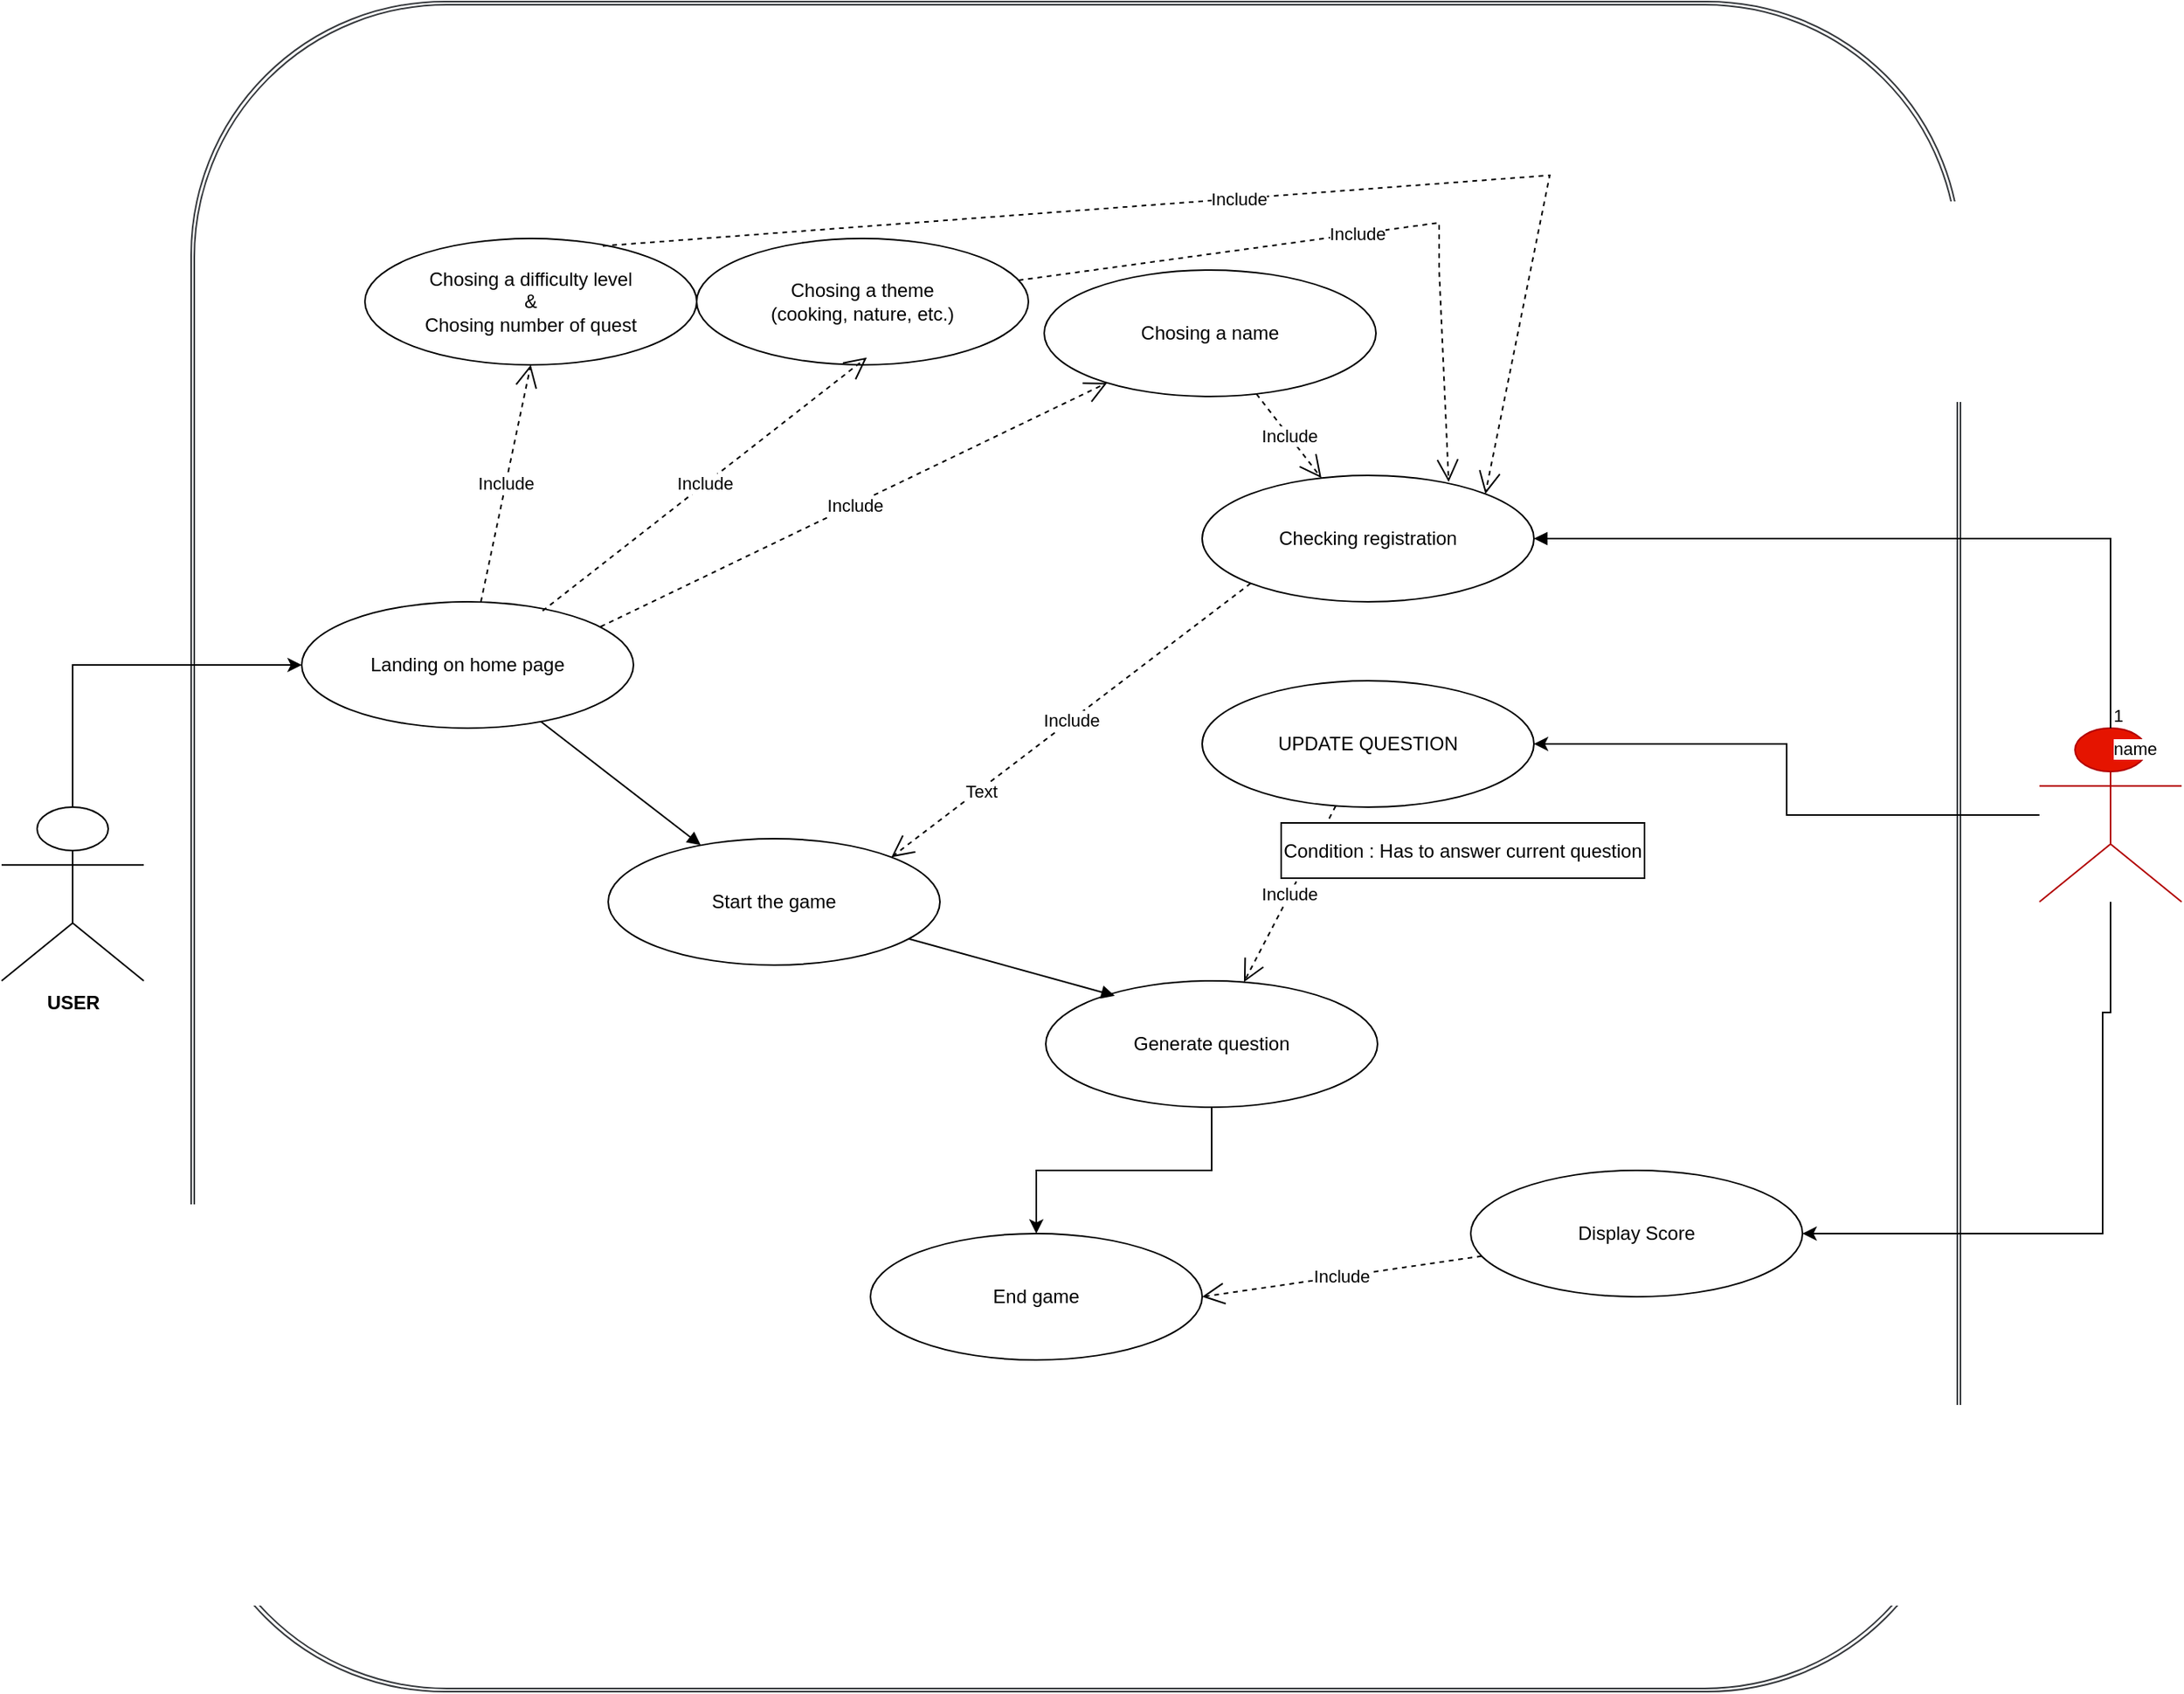 <mxfile>
    <diagram id="oTlmDm3OOI5hY_FjNa4U" name="Page-1">
        <mxGraphModel dx="1863" dy="2472" grid="1" gridSize="10" guides="1" tooltips="1" connect="1" arrows="1" fold="1" page="1" pageScale="1" pageWidth="827" pageHeight="1169" math="0" shadow="0">
            <root>
                <mxCell id="0"/>
                <mxCell id="1" parent="0"/>
                <mxCell id="T5ONzQQEl2_o84lyoLiL-1" value="" style="shape=ext;double=1;rounded=1;whiteSpace=wrap;html=1;fillColor=default;strokeColor=#36393d;" parent="1" vertex="1">
                    <mxGeometry x="150" y="-50" width="1120" height="1070" as="geometry"/>
                </mxCell>
                <mxCell id="T5ONzQQEl2_o84lyoLiL-34" style="edgeStyle=orthogonalEdgeStyle;rounded=0;orthogonalLoop=1;jettySize=auto;html=1;" parent="1" source="T5ONzQQEl2_o84lyoLiL-2" target="T5ONzQQEl2_o84lyoLiL-35" edge="1">
                    <mxGeometry relative="1" as="geometry">
                        <mxPoint x="1380" y="550" as="targetPoint"/>
                    </mxGeometry>
                </mxCell>
                <mxCell id="T5ONzQQEl2_o84lyoLiL-44" style="edgeStyle=orthogonalEdgeStyle;rounded=0;orthogonalLoop=1;jettySize=auto;html=1;entryX=1;entryY=0.5;entryDx=0;entryDy=0;" parent="1" source="T5ONzQQEl2_o84lyoLiL-2" target="T5ONzQQEl2_o84lyoLiL-43" edge="1">
                    <mxGeometry relative="1" as="geometry">
                        <Array as="points">
                            <mxPoint x="1365" y="590"/>
                            <mxPoint x="1360" y="590"/>
                            <mxPoint x="1360" y="730"/>
                        </Array>
                    </mxGeometry>
                </mxCell>
                <mxCell id="T5ONzQQEl2_o84lyoLiL-2" value="WEB-SERVER" style="shape=umlActor;verticalLabelPosition=bottom;verticalAlign=top;html=1;outlineConnect=0;fontStyle=1;fillColor=#e51400;fontColor=#ffffff;strokeColor=#B20000;" parent="1" vertex="1">
                    <mxGeometry x="1320" y="410" width="90" height="110" as="geometry"/>
                </mxCell>
                <mxCell id="T5ONzQQEl2_o84lyoLiL-45" style="edgeStyle=orthogonalEdgeStyle;rounded=0;orthogonalLoop=1;jettySize=auto;html=1;" parent="1" source="T5ONzQQEl2_o84lyoLiL-4" target="T5ONzQQEl2_o84lyoLiL-5" edge="1">
                    <mxGeometry relative="1" as="geometry">
                        <Array as="points">
                            <mxPoint x="75" y="370"/>
                        </Array>
                    </mxGeometry>
                </mxCell>
                <mxCell id="T5ONzQQEl2_o84lyoLiL-4" value="USER" style="shape=umlActor;verticalLabelPosition=bottom;verticalAlign=top;html=1;outlineConnect=0;fontStyle=1;" parent="1" vertex="1">
                    <mxGeometry x="30" y="460" width="90" height="110" as="geometry"/>
                </mxCell>
                <mxCell id="T5ONzQQEl2_o84lyoLiL-5" value="Landing on home page" style="ellipse;whiteSpace=wrap;html=1;" parent="1" vertex="1">
                    <mxGeometry x="220" y="330" width="210" height="80" as="geometry"/>
                </mxCell>
                <mxCell id="T5ONzQQEl2_o84lyoLiL-6" value="Chosing a difficulty level&lt;br&gt;&amp;amp;&lt;br&gt;Chosing number of quest" style="ellipse;whiteSpace=wrap;html=1;" parent="1" vertex="1">
                    <mxGeometry x="260" y="100" width="210" height="80" as="geometry"/>
                </mxCell>
                <mxCell id="T5ONzQQEl2_o84lyoLiL-48" style="edgeStyle=orthogonalEdgeStyle;rounded=0;orthogonalLoop=1;jettySize=auto;html=1;entryX=0.5;entryY=0;entryDx=0;entryDy=0;" parent="1" source="T5ONzQQEl2_o84lyoLiL-7" target="T5ONzQQEl2_o84lyoLiL-47" edge="1">
                    <mxGeometry relative="1" as="geometry"/>
                </mxCell>
                <mxCell id="T5ONzQQEl2_o84lyoLiL-7" value="Generate question" style="ellipse;whiteSpace=wrap;html=1;" parent="1" vertex="1">
                    <mxGeometry x="691" y="570" width="210" height="80" as="geometry"/>
                </mxCell>
                <mxCell id="T5ONzQQEl2_o84lyoLiL-8" value="Checking registration" style="ellipse;whiteSpace=wrap;html=1;" parent="1" vertex="1">
                    <mxGeometry x="790" y="250" width="210" height="80" as="geometry"/>
                </mxCell>
                <mxCell id="T5ONzQQEl2_o84lyoLiL-9" value="Start the game" style="ellipse;whiteSpace=wrap;html=1;" parent="1" vertex="1">
                    <mxGeometry x="414" y="480" width="210" height="80" as="geometry"/>
                </mxCell>
                <mxCell id="T5ONzQQEl2_o84lyoLiL-13" value="Include" style="endArrow=open;endSize=12;dashed=1;html=1;rounded=0;entryX=0.5;entryY=1;entryDx=0;entryDy=0;" parent="1" source="T5ONzQQEl2_o84lyoLiL-5" target="T5ONzQQEl2_o84lyoLiL-6" edge="1">
                    <mxGeometry width="160" relative="1" as="geometry">
                        <mxPoint x="510" y="380" as="sourcePoint"/>
                        <mxPoint x="670" y="380" as="targetPoint"/>
                    </mxGeometry>
                </mxCell>
                <mxCell id="T5ONzQQEl2_o84lyoLiL-14" value="Chosing a theme&lt;br&gt;(cooking, nature, etc.)" style="ellipse;whiteSpace=wrap;html=1;" parent="1" vertex="1">
                    <mxGeometry x="470" y="100" width="210" height="80" as="geometry"/>
                </mxCell>
                <mxCell id="T5ONzQQEl2_o84lyoLiL-16" value="Include" style="endArrow=open;endSize=12;dashed=1;html=1;rounded=0;exitX=0.726;exitY=0.072;exitDx=0;exitDy=0;exitPerimeter=0;" parent="1" source="T5ONzQQEl2_o84lyoLiL-5" edge="1">
                    <mxGeometry width="160" relative="1" as="geometry">
                        <mxPoint x="346.238" y="341.173" as="sourcePoint"/>
                        <mxPoint x="577.715" y="175.32" as="targetPoint"/>
                    </mxGeometry>
                </mxCell>
                <mxCell id="T5ONzQQEl2_o84lyoLiL-20" value="" style="html=1;verticalAlign=bottom;endArrow=block;rounded=0;" parent="1" source="T5ONzQQEl2_o84lyoLiL-5" target="T5ONzQQEl2_o84lyoLiL-9" edge="1">
                    <mxGeometry width="80" relative="1" as="geometry">
                        <mxPoint x="600" y="570" as="sourcePoint"/>
                        <mxPoint x="540" y="470" as="targetPoint"/>
                    </mxGeometry>
                </mxCell>
                <mxCell id="T5ONzQQEl2_o84lyoLiL-21" value="Include" style="endArrow=open;endSize=12;dashed=1;html=1;rounded=0;exitX=0.901;exitY=0.197;exitDx=0;exitDy=0;exitPerimeter=0;" parent="1" source="T5ONzQQEl2_o84lyoLiL-5" target="T5ONzQQEl2_o84lyoLiL-22" edge="1">
                    <mxGeometry width="160" relative="1" as="geometry">
                        <mxPoint x="364.238" y="361.173" as="sourcePoint"/>
                        <mxPoint x="654.826" y="221.362" as="targetPoint"/>
                    </mxGeometry>
                </mxCell>
                <mxCell id="T5ONzQQEl2_o84lyoLiL-22" value="Chosing a name" style="ellipse;whiteSpace=wrap;html=1;" parent="1" vertex="1">
                    <mxGeometry x="690" y="120" width="210" height="80" as="geometry"/>
                </mxCell>
                <mxCell id="T5ONzQQEl2_o84lyoLiL-23" value="name" style="endArrow=block;endFill=1;html=1;edgeStyle=orthogonalEdgeStyle;align=left;verticalAlign=top;rounded=0;" parent="1" source="T5ONzQQEl2_o84lyoLiL-2" target="T5ONzQQEl2_o84lyoLiL-8" edge="1">
                    <mxGeometry x="-1" relative="1" as="geometry">
                        <mxPoint x="580" y="410" as="sourcePoint"/>
                        <mxPoint x="740" y="410" as="targetPoint"/>
                        <Array as="points">
                            <mxPoint x="1365" y="290"/>
                        </Array>
                    </mxGeometry>
                </mxCell>
                <mxCell id="T5ONzQQEl2_o84lyoLiL-24" value="1" style="edgeLabel;resizable=0;html=1;align=left;verticalAlign=bottom;" parent="T5ONzQQEl2_o84lyoLiL-23" connectable="0" vertex="1">
                    <mxGeometry x="-1" relative="1" as="geometry"/>
                </mxCell>
                <mxCell id="T5ONzQQEl2_o84lyoLiL-25" value="Include" style="endArrow=open;endSize=12;dashed=1;html=1;rounded=0;" parent="1" source="T5ONzQQEl2_o84lyoLiL-22" target="T5ONzQQEl2_o84lyoLiL-8" edge="1">
                    <mxGeometry width="160" relative="1" as="geometry">
                        <mxPoint x="374.238" y="371.173" as="sourcePoint"/>
                        <mxPoint x="731.478" y="191.85" as="targetPoint"/>
                    </mxGeometry>
                </mxCell>
                <mxCell id="T5ONzQQEl2_o84lyoLiL-26" value="Include" style="endArrow=open;endSize=12;dashed=1;html=1;rounded=0;entryX=0.743;entryY=0.051;entryDx=0;entryDy=0;entryPerimeter=0;" parent="1" source="T5ONzQQEl2_o84lyoLiL-14" target="T5ONzQQEl2_o84lyoLiL-8" edge="1">
                    <mxGeometry width="160" relative="1" as="geometry">
                        <mxPoint x="384.238" y="381.173" as="sourcePoint"/>
                        <mxPoint x="741.478" y="201.85" as="targetPoint"/>
                        <Array as="points">
                            <mxPoint x="940" y="90"/>
                            <mxPoint x="940" y="120"/>
                        </Array>
                    </mxGeometry>
                </mxCell>
                <mxCell id="T5ONzQQEl2_o84lyoLiL-27" value="Include" style="endArrow=open;endSize=12;dashed=1;html=1;rounded=0;exitX=0.717;exitY=0.059;exitDx=0;exitDy=0;exitPerimeter=0;entryX=1;entryY=0;entryDx=0;entryDy=0;" parent="1" source="T5ONzQQEl2_o84lyoLiL-6" target="T5ONzQQEl2_o84lyoLiL-8" edge="1">
                    <mxGeometry width="160" relative="1" as="geometry">
                        <mxPoint x="394.238" y="391.173" as="sourcePoint"/>
                        <mxPoint x="751.478" y="211.85" as="targetPoint"/>
                        <Array as="points">
                            <mxPoint x="1010" y="60"/>
                        </Array>
                    </mxGeometry>
                </mxCell>
                <mxCell id="T5ONzQQEl2_o84lyoLiL-28" value="Include" style="endArrow=open;endSize=12;dashed=1;html=1;rounded=0;entryX=1;entryY=0;entryDx=0;entryDy=0;exitX=0;exitY=1;exitDx=0;exitDy=0;" parent="1" source="T5ONzQQEl2_o84lyoLiL-8" target="T5ONzQQEl2_o84lyoLiL-9" edge="1">
                    <mxGeometry width="160" relative="1" as="geometry">
                        <mxPoint x="404.238" y="401.173" as="sourcePoint"/>
                        <mxPoint x="761.478" y="221.85" as="targetPoint"/>
                    </mxGeometry>
                </mxCell>
                <mxCell id="T5ONzQQEl2_o84lyoLiL-50" value="Text" style="edgeLabel;html=1;align=center;verticalAlign=middle;resizable=0;points=[];" parent="T5ONzQQEl2_o84lyoLiL-28" vertex="1" connectable="0">
                    <mxGeometry x="0.508" relative="1" as="geometry">
                        <mxPoint y="1" as="offset"/>
                    </mxGeometry>
                </mxCell>
                <mxCell id="T5ONzQQEl2_o84lyoLiL-29" value="" style="html=1;verticalAlign=bottom;endArrow=block;rounded=0;entryX=0.208;entryY=0.118;entryDx=0;entryDy=0;entryPerimeter=0;" parent="1" source="T5ONzQQEl2_o84lyoLiL-9" target="T5ONzQQEl2_o84lyoLiL-7" edge="1">
                    <mxGeometry width="80" relative="1" as="geometry">
                        <mxPoint x="381.659" y="415.834" as="sourcePoint"/>
                        <mxPoint x="482.651" y="494.108" as="targetPoint"/>
                        <Array as="points"/>
                    </mxGeometry>
                </mxCell>
                <mxCell id="T5ONzQQEl2_o84lyoLiL-35" value="UPDATE QUESTION" style="ellipse;whiteSpace=wrap;html=1;" parent="1" vertex="1">
                    <mxGeometry x="790" y="380" width="210" height="80" as="geometry"/>
                </mxCell>
                <mxCell id="T5ONzQQEl2_o84lyoLiL-36" value="Include" style="endArrow=open;endSize=12;dashed=1;html=1;rounded=0;" parent="1" source="T5ONzQQEl2_o84lyoLiL-35" target="T5ONzQQEl2_o84lyoLiL-7" edge="1">
                    <mxGeometry width="160" relative="1" as="geometry">
                        <mxPoint x="830.858" y="328.324" as="sourcePoint"/>
                        <mxPoint x="603.142" y="501.676" as="targetPoint"/>
                    </mxGeometry>
                </mxCell>
                <mxCell id="T5ONzQQEl2_o84lyoLiL-42" value="Condition : Has to answer current question" style="rounded=0;whiteSpace=wrap;html=1;" parent="1" vertex="1">
                    <mxGeometry x="840" y="470" width="230" height="35" as="geometry"/>
                </mxCell>
                <mxCell id="T5ONzQQEl2_o84lyoLiL-43" value="Display Score" style="ellipse;whiteSpace=wrap;html=1;" parent="1" vertex="1">
                    <mxGeometry x="960" y="690" width="210" height="80" as="geometry"/>
                </mxCell>
                <mxCell id="T5ONzQQEl2_o84lyoLiL-47" value="End game" style="ellipse;whiteSpace=wrap;html=1;" parent="1" vertex="1">
                    <mxGeometry x="580" y="730" width="210" height="80" as="geometry"/>
                </mxCell>
                <mxCell id="T5ONzQQEl2_o84lyoLiL-51" value="Include" style="endArrow=open;endSize=12;dashed=1;html=1;rounded=0;entryX=1;entryY=0.5;entryDx=0;entryDy=0;" parent="1" source="T5ONzQQEl2_o84lyoLiL-43" target="T5ONzQQEl2_o84lyoLiL-47" edge="1">
                    <mxGeometry width="160" relative="1" as="geometry">
                        <mxPoint x="830.858" y="328.324" as="sourcePoint"/>
                        <mxPoint x="603.142" y="501.676" as="targetPoint"/>
                    </mxGeometry>
                </mxCell>
            </root>
        </mxGraphModel>
    </diagram>
</mxfile>
